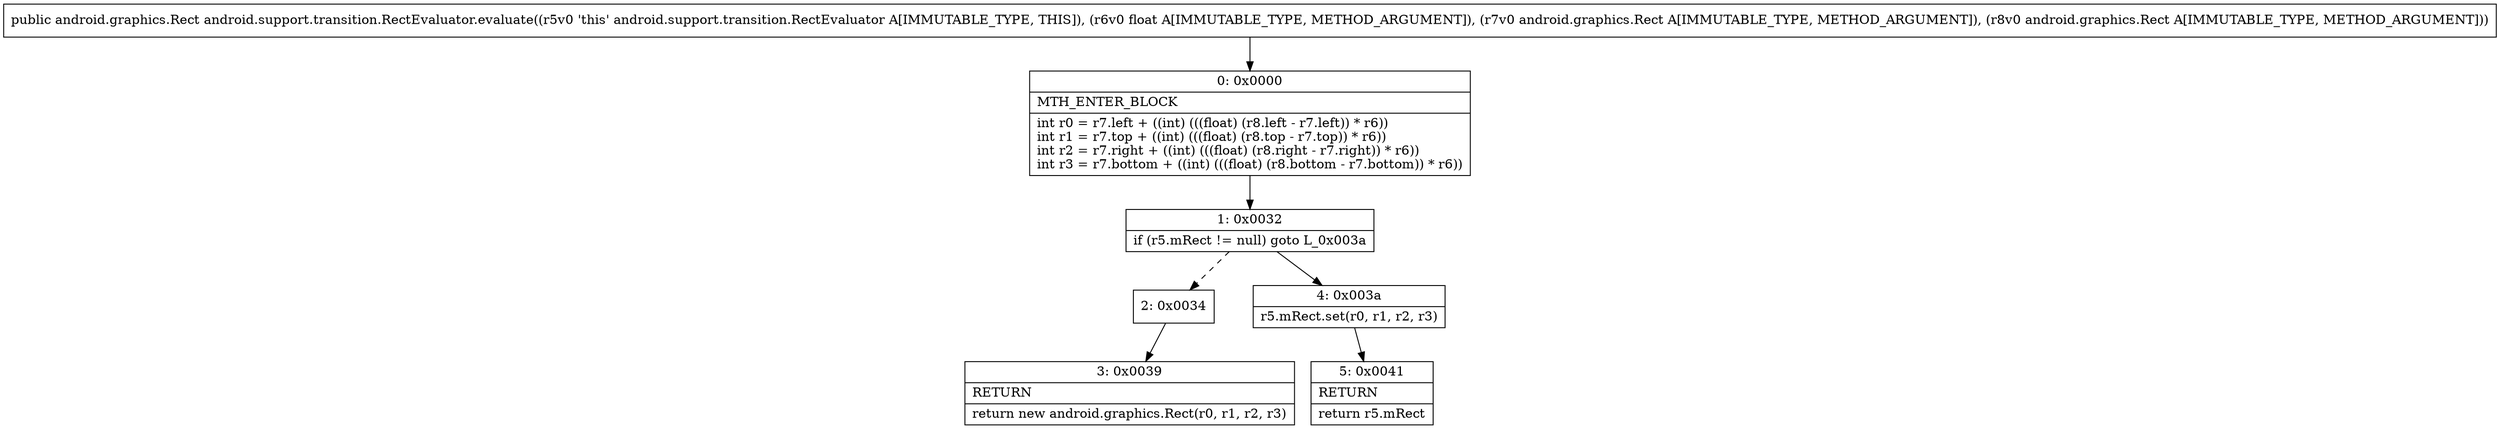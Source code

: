 digraph "CFG forandroid.support.transition.RectEvaluator.evaluate(FLandroid\/graphics\/Rect;Landroid\/graphics\/Rect;)Landroid\/graphics\/Rect;" {
Node_0 [shape=record,label="{0\:\ 0x0000|MTH_ENTER_BLOCK\l|int r0 = r7.left + ((int) (((float) (r8.left \- r7.left)) * r6))\lint r1 = r7.top + ((int) (((float) (r8.top \- r7.top)) * r6))\lint r2 = r7.right + ((int) (((float) (r8.right \- r7.right)) * r6))\lint r3 = r7.bottom + ((int) (((float) (r8.bottom \- r7.bottom)) * r6))\l}"];
Node_1 [shape=record,label="{1\:\ 0x0032|if (r5.mRect != null) goto L_0x003a\l}"];
Node_2 [shape=record,label="{2\:\ 0x0034}"];
Node_3 [shape=record,label="{3\:\ 0x0039|RETURN\l|return new android.graphics.Rect(r0, r1, r2, r3)\l}"];
Node_4 [shape=record,label="{4\:\ 0x003a|r5.mRect.set(r0, r1, r2, r3)\l}"];
Node_5 [shape=record,label="{5\:\ 0x0041|RETURN\l|return r5.mRect\l}"];
MethodNode[shape=record,label="{public android.graphics.Rect android.support.transition.RectEvaluator.evaluate((r5v0 'this' android.support.transition.RectEvaluator A[IMMUTABLE_TYPE, THIS]), (r6v0 float A[IMMUTABLE_TYPE, METHOD_ARGUMENT]), (r7v0 android.graphics.Rect A[IMMUTABLE_TYPE, METHOD_ARGUMENT]), (r8v0 android.graphics.Rect A[IMMUTABLE_TYPE, METHOD_ARGUMENT])) }"];
MethodNode -> Node_0;
Node_0 -> Node_1;
Node_1 -> Node_2[style=dashed];
Node_1 -> Node_4;
Node_2 -> Node_3;
Node_4 -> Node_5;
}

